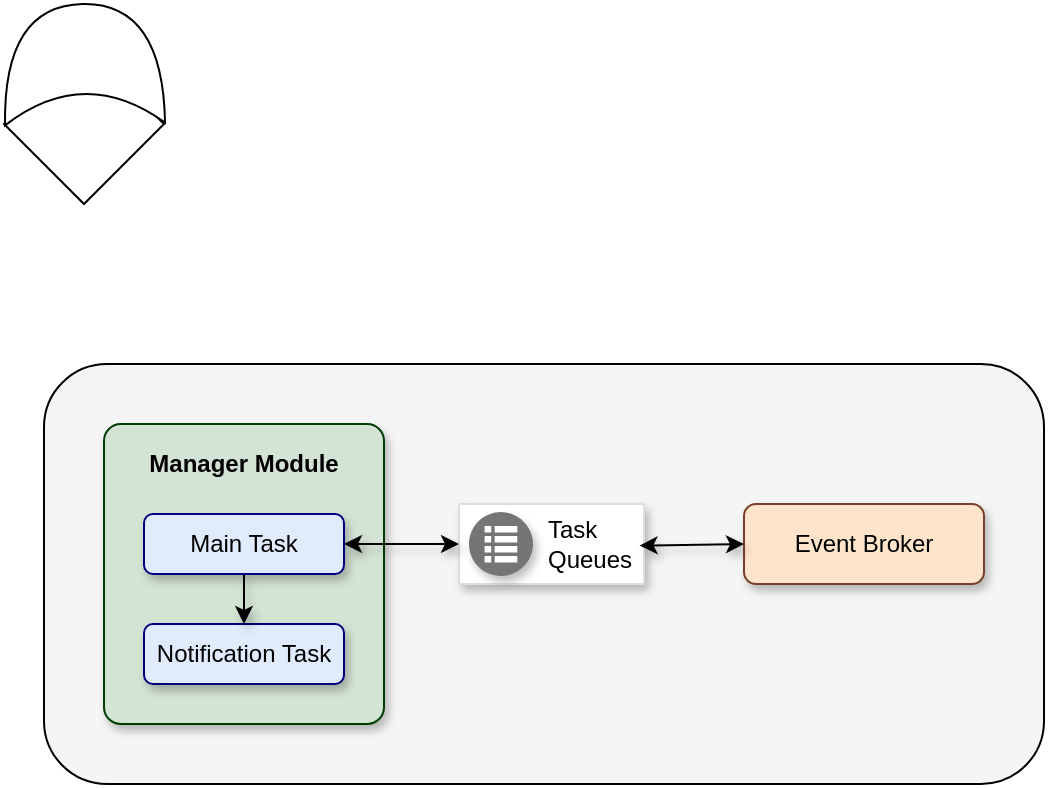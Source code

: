 <mxfile version="24.7.1" type="github">
  <diagram id="C5RBs43oDa-KdzZeNtuy" name="Page-1">
    <mxGraphModel dx="797" dy="1540" grid="1" gridSize="10" guides="1" tooltips="1" connect="1" arrows="1" fold="1" page="1" pageScale="1" pageWidth="827" pageHeight="1169" math="0" shadow="0">
      <root>
        <mxCell id="WIyWlLk6GJQsqaUBKTNV-0" />
        <mxCell id="WIyWlLk6GJQsqaUBKTNV-1" parent="WIyWlLk6GJQsqaUBKTNV-0" />
        <mxCell id="MWZ-FeETw1VFMS76Nx6C-34" value="" style="rounded=1;whiteSpace=wrap;html=1;strokeColor=#000000;fillColor=#f5f5f5;" parent="WIyWlLk6GJQsqaUBKTNV-1" vertex="1">
          <mxGeometry x="120" y="80" width="500" height="210" as="geometry" />
        </mxCell>
        <mxCell id="MWZ-FeETw1VFMS76Nx6C-13" value="" style="rounded=1;whiteSpace=wrap;html=1;fontSize=12;glass=0;strokeWidth=1;shadow=1;fillColor=#d4e4d4;strokeColor=#003D00;align=center;arcSize=6;" parent="WIyWlLk6GJQsqaUBKTNV-1" vertex="1">
          <mxGeometry x="150" y="110" width="140" height="150" as="geometry" />
        </mxCell>
        <mxCell id="MWZ-FeETw1VFMS76Nx6C-14" value="Event Broker" style="rounded=1;whiteSpace=wrap;html=1;fontSize=12;glass=0;strokeWidth=1;shadow=1;fillColor=#ffe4cc;strokeColor=#744226;arcSize=15;gradientColor=none;gradientDirection=north;" parent="WIyWlLk6GJQsqaUBKTNV-1" vertex="1">
          <mxGeometry x="470" y="150" width="120" height="40" as="geometry" />
        </mxCell>
        <mxCell id="MWZ-FeETw1VFMS76Nx6C-15" value="" style="strokeColor=#dddddd;shadow=1;strokeWidth=1;rounded=1;absoluteArcSize=1;arcSize=2;" parent="WIyWlLk6GJQsqaUBKTNV-1" vertex="1">
          <mxGeometry x="327.5" y="150" width="92.5" height="40" as="geometry" />
        </mxCell>
        <mxCell id="MWZ-FeETw1VFMS76Nx6C-16" value="Task&#xa;Queues" style="sketch=0;dashed=0;connectable=0;html=1;fillColor=#757575;strokeColor=none;shape=mxgraph.gcp2.task_queues;part=1;labelPosition=right;verticalLabelPosition=middle;align=left;verticalAlign=middle;spacingLeft=5;fontSize=12;shadow=1;" parent="MWZ-FeETw1VFMS76Nx6C-15" vertex="1">
          <mxGeometry y="0.5" width="32" height="32" relative="1" as="geometry">
            <mxPoint x="5" y="-16" as="offset" />
          </mxGeometry>
        </mxCell>
        <mxCell id="MWZ-FeETw1VFMS76Nx6C-17" value="&lt;span style=&quot;background-color: initial;&quot;&gt;&lt;b&gt;Manager Module&lt;/b&gt;&lt;/span&gt;" style="rounded=1;whiteSpace=wrap;html=1;fontSize=12;glass=0;strokeWidth=1;shadow=0;fillColor=#D4E4D4;strokeColor=#D4E4D4;" parent="WIyWlLk6GJQsqaUBKTNV-1" vertex="1">
          <mxGeometry x="170" y="120" width="100" height="20" as="geometry" />
        </mxCell>
        <mxCell id="MWZ-FeETw1VFMS76Nx6C-18" value="Notification Task" style="rounded=1;whiteSpace=wrap;html=1;fontSize=12;glass=0;strokeWidth=1;shadow=1;fillColor=#e0ecfc;strokeColor=#000080;arcSize=15;" parent="WIyWlLk6GJQsqaUBKTNV-1" vertex="1">
          <mxGeometry x="170" y="210" width="100" height="30" as="geometry" />
        </mxCell>
        <mxCell id="MWZ-FeETw1VFMS76Nx6C-19" value="" style="edgeStyle=orthogonalEdgeStyle;rounded=0;orthogonalLoop=1;jettySize=auto;html=1;shadow=1;" parent="WIyWlLk6GJQsqaUBKTNV-1" source="MWZ-FeETw1VFMS76Nx6C-20" target="MWZ-FeETw1VFMS76Nx6C-18" edge="1">
          <mxGeometry relative="1" as="geometry" />
        </mxCell>
        <mxCell id="MWZ-FeETw1VFMS76Nx6C-20" value="Main Task" style="rounded=1;whiteSpace=wrap;html=1;fontSize=12;glass=0;strokeWidth=1;shadow=1;fillColor=#e0ecfc;strokeColor=#000080;arcSize=15;" parent="WIyWlLk6GJQsqaUBKTNV-1" vertex="1">
          <mxGeometry x="170" y="155" width="100" height="30" as="geometry" />
        </mxCell>
        <mxCell id="MWZ-FeETw1VFMS76Nx6C-21" value="" style="endArrow=classic;startArrow=classic;html=1;rounded=0;exitX=0.976;exitY=0.52;exitDx=0;exitDy=0;exitPerimeter=0;entryX=0;entryY=0.5;entryDx=0;entryDy=0;shadow=1;" parent="WIyWlLk6GJQsqaUBKTNV-1" source="MWZ-FeETw1VFMS76Nx6C-15" target="MWZ-FeETw1VFMS76Nx6C-14" edge="1">
          <mxGeometry width="50" height="50" relative="1" as="geometry">
            <mxPoint x="640" y="315" as="sourcePoint" />
            <mxPoint x="460" y="185" as="targetPoint" />
          </mxGeometry>
        </mxCell>
        <mxCell id="MWZ-FeETw1VFMS76Nx6C-22" value="" style="endArrow=classic;startArrow=classic;html=1;rounded=0;entryX=0;entryY=0.5;entryDx=0;entryDy=0;shadow=1;" parent="WIyWlLk6GJQsqaUBKTNV-1" source="MWZ-FeETw1VFMS76Nx6C-20" target="MWZ-FeETw1VFMS76Nx6C-15" edge="1">
          <mxGeometry width="50" height="50" relative="1" as="geometry">
            <mxPoint x="219.71" y="135" as="sourcePoint" />
            <mxPoint x="310" y="215" as="targetPoint" />
            <Array as="points" />
          </mxGeometry>
        </mxCell>
        <mxCell id="dZJbqqwWfJc-oSvOrsez-0" value="" style="rhombus;whiteSpace=wrap;html=1;" vertex="1" parent="WIyWlLk6GJQsqaUBKTNV-1">
          <mxGeometry x="100" y="-80" width="80" height="80" as="geometry" />
        </mxCell>
        <mxCell id="dZJbqqwWfJc-oSvOrsez-2" value="" style="shape=xor;whiteSpace=wrap;html=1;rotation=-91;" vertex="1" parent="WIyWlLk6GJQsqaUBKTNV-1">
          <mxGeometry x="110" y="-110" width="60" height="80" as="geometry" />
        </mxCell>
      </root>
    </mxGraphModel>
  </diagram>
</mxfile>
